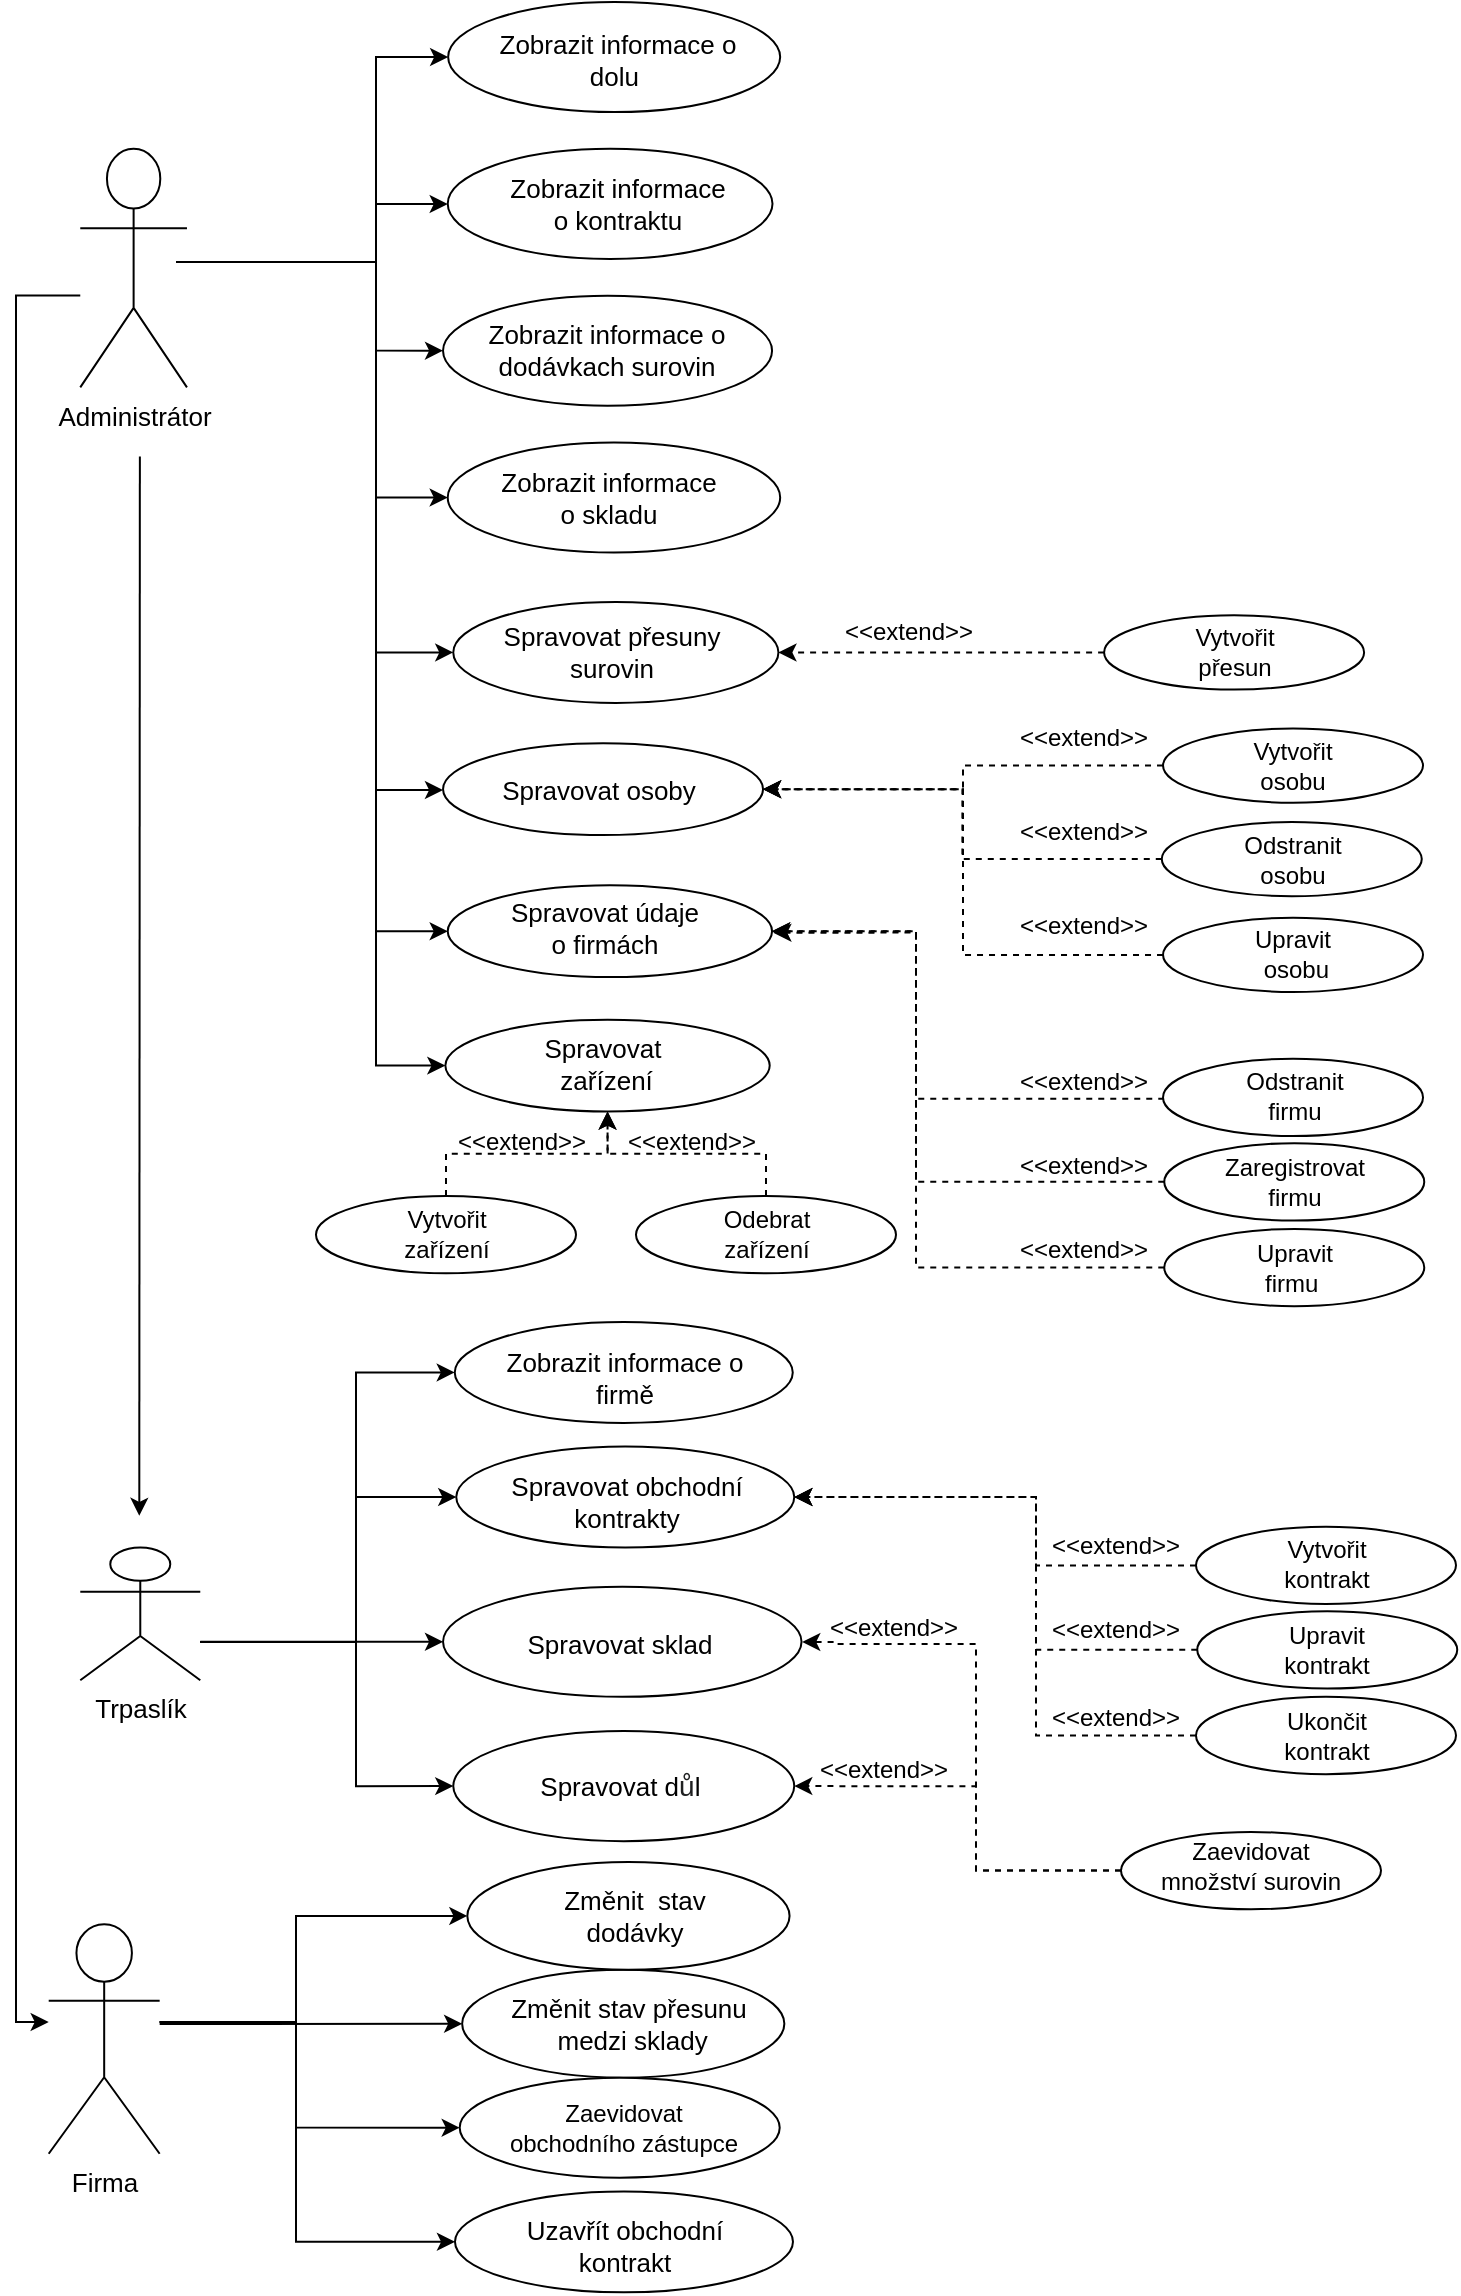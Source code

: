 <mxfile version="22.1.4" type="device">
  <diagram name="Page-1" id="uWpVd7Wth2LQbYs4K0oH">
    <mxGraphModel dx="1406" dy="953" grid="1" gridSize="10" guides="1" tooltips="1" connect="1" arrows="1" fold="1" page="1" pageScale="1" pageWidth="827" pageHeight="1169" math="0" shadow="0">
      <root>
        <mxCell id="0" />
        <mxCell id="1" parent="0" />
        <mxCell id="BMBLtEc4FXJELd8b_WvW-7" value="" style="ellipse;whiteSpace=wrap;html=1;fontSize=13;" parent="1" vertex="1">
          <mxGeometry x="276.073" y="20" width="166.014" height="55.054" as="geometry" />
        </mxCell>
        <mxCell id="BMBLtEc4FXJELd8b_WvW-35" style="edgeStyle=orthogonalEdgeStyle;rounded=0;orthogonalLoop=1;jettySize=auto;html=1;entryX=0;entryY=0.5;entryDx=0;entryDy=0;fontSize=13;" parent="1" target="BMBLtEc4FXJELd8b_WvW-7" edge="1">
          <mxGeometry relative="1" as="geometry">
            <mxPoint x="140" y="150" as="sourcePoint" />
            <Array as="points">
              <mxPoint x="144" y="150" />
              <mxPoint x="240" y="150" />
              <mxPoint x="240" y="47" />
            </Array>
          </mxGeometry>
        </mxCell>
        <mxCell id="BMBLtEc4FXJELd8b_WvW-8" value="Zobrazit informace o dolu&amp;nbsp;" style="text;html=1;strokeColor=none;fillColor=none;align=center;verticalAlign=middle;whiteSpace=wrap;rounded=0;fontSize=13;" parent="1" vertex="1">
          <mxGeometry x="299.545" y="31.47" width="121.63" height="34.409" as="geometry" />
        </mxCell>
        <mxCell id="BMBLtEc4FXJELd8b_WvW-9" value="" style="ellipse;whiteSpace=wrap;html=1;fontSize=13;" parent="1" vertex="1">
          <mxGeometry x="275.859" y="93.406" width="162.387" height="55.054" as="geometry" />
        </mxCell>
        <mxCell id="BMBLtEc4FXJELd8b_WvW-10" value="&lt;font style=&quot;font-size: 13px;&quot;&gt;Zobrazit informace o&amp;nbsp;kontraktu&lt;/font&gt;" style="text;html=1;strokeColor=none;fillColor=none;align=center;verticalAlign=middle;whiteSpace=wrap;rounded=0;fontSize=13;" parent="1" vertex="1">
          <mxGeometry x="275.859" y="105.454" width="169.855" height="30.968" as="geometry" />
        </mxCell>
        <mxCell id="BMBLtEc4FXJELd8b_WvW-36" style="edgeStyle=orthogonalEdgeStyle;rounded=0;orthogonalLoop=1;jettySize=auto;html=1;fontSize=13;" parent="1" target="BMBLtEc4FXJELd8b_WvW-10" edge="1">
          <mxGeometry relative="1" as="geometry">
            <mxPoint x="150" y="150" as="sourcePoint" />
            <mxPoint x="316.189" y="120.933" as="targetPoint" />
            <Array as="points">
              <mxPoint x="240" y="150" />
              <mxPoint x="240" y="121" />
            </Array>
          </mxGeometry>
        </mxCell>
        <mxCell id="BMBLtEc4FXJELd8b_WvW-11" value="" style="ellipse;whiteSpace=wrap;html=1;fontSize=13;" parent="1" vertex="1">
          <mxGeometry x="273.512" y="166.812" width="164.521" height="55.054" as="geometry" />
        </mxCell>
        <mxCell id="BMBLtEc4FXJELd8b_WvW-37" style="edgeStyle=orthogonalEdgeStyle;rounded=0;orthogonalLoop=1;jettySize=auto;html=1;entryX=0;entryY=0.5;entryDx=0;entryDy=0;fontSize=13;" parent="1" target="BMBLtEc4FXJELd8b_WvW-11" edge="1">
          <mxGeometry relative="1" as="geometry">
            <mxPoint x="150" y="150" as="sourcePoint" />
            <Array as="points">
              <mxPoint x="240" y="150" />
              <mxPoint x="240" y="194" />
            </Array>
          </mxGeometry>
        </mxCell>
        <mxCell id="BMBLtEc4FXJELd8b_WvW-12" value="&lt;font style=&quot;font-size: 13px;&quot;&gt;Zobrazit informace o dodávkach surovin&lt;/font&gt;" style="text;html=1;strokeColor=none;fillColor=none;align=center;verticalAlign=middle;whiteSpace=wrap;rounded=0;fontSize=13;" parent="1" vertex="1">
          <mxGeometry x="283.225" y="180.575" width="145.103" height="27.527" as="geometry" />
        </mxCell>
        <mxCell id="BMBLtEc4FXJELd8b_WvW-193" style="edgeStyle=orthogonalEdgeStyle;rounded=0;orthogonalLoop=1;jettySize=auto;html=1;entryX=0;entryY=0.5;entryDx=0;entryDy=0;" parent="1" source="BMBLtEc4FXJELd8b_WvW-13" target="BMBLtEc4FXJELd8b_WvW-23" edge="1">
          <mxGeometry relative="1" as="geometry">
            <Array as="points">
              <mxPoint x="240" y="150" />
              <mxPoint x="240" y="345" />
            </Array>
          </mxGeometry>
        </mxCell>
        <mxCell id="BMBLtEc4FXJELd8b_WvW-194" style="edgeStyle=orthogonalEdgeStyle;rounded=0;orthogonalLoop=1;jettySize=auto;html=1;entryX=0;entryY=0.5;entryDx=0;entryDy=0;" parent="1" source="BMBLtEc4FXJELd8b_WvW-13" target="BMBLtEc4FXJELd8b_WvW-56" edge="1">
          <mxGeometry relative="1" as="geometry">
            <Array as="points">
              <mxPoint x="240" y="150" />
              <mxPoint x="240" y="414" />
              <mxPoint x="273" y="414" />
            </Array>
          </mxGeometry>
        </mxCell>
        <mxCell id="BMBLtEc4FXJELd8b_WvW-198" style="edgeStyle=orthogonalEdgeStyle;rounded=0;orthogonalLoop=1;jettySize=auto;html=1;" parent="1" edge="1" target="BMBLtEc4FXJELd8b_WvW-85">
          <mxGeometry relative="1" as="geometry">
            <mxPoint x="96.66" y="1071.986" as="targetPoint" />
            <mxPoint x="92.137" y="166.808" as="sourcePoint" />
            <Array as="points">
              <mxPoint x="60" y="167" />
              <mxPoint x="60" y="1030" />
            </Array>
          </mxGeometry>
        </mxCell>
        <mxCell id="BMBLtEc4FXJELd8b_WvW-200" style="edgeStyle=orthogonalEdgeStyle;rounded=0;orthogonalLoop=1;jettySize=auto;html=1;entryX=0;entryY=0.5;entryDx=0;entryDy=0;" parent="1" source="BMBLtEc4FXJELd8b_WvW-13" target="BMBLtEc4FXJELd8b_WvW-60" edge="1">
          <mxGeometry relative="1" as="geometry">
            <Array as="points">
              <mxPoint x="240" y="150" />
              <mxPoint x="240" y="485" />
            </Array>
          </mxGeometry>
        </mxCell>
        <mxCell id="BMBLtEc4FXJELd8b_WvW-204" style="edgeStyle=orthogonalEdgeStyle;rounded=0;orthogonalLoop=1;jettySize=auto;html=1;entryX=0;entryY=0.5;entryDx=0;entryDy=0;" parent="1" source="BMBLtEc4FXJELd8b_WvW-13" target="BMBLtEc4FXJELd8b_WvW-202" edge="1">
          <mxGeometry relative="1" as="geometry">
            <Array as="points">
              <mxPoint x="240" y="150" />
              <mxPoint x="240" y="552" />
            </Array>
          </mxGeometry>
        </mxCell>
        <mxCell id="BMBLtEc4FXJELd8b_WvW-13" value="&lt;font style=&quot;font-size: 13px;&quot;&gt;Administrátor&lt;/font&gt;" style="shape=umlActor;verticalLabelPosition=bottom;verticalAlign=top;html=1;outlineConnect=0;fontSize=13;" parent="1" vertex="1">
          <mxGeometry x="92.137" y="93.403" width="53.347" height="119.285" as="geometry" />
        </mxCell>
        <mxCell id="BMBLtEc4FXJELd8b_WvW-14" value="" style="ellipse;whiteSpace=wrap;html=1;fontSize=13;" parent="1" vertex="1">
          <mxGeometry x="278.633" y="884.525" width="170.495" height="55.054" as="geometry" />
        </mxCell>
        <mxCell id="BMBLtEc4FXJELd8b_WvW-16" value="&lt;font style=&quot;font-size: 13px;&quot;&gt;Spravovat d&lt;span style=&quot;text-align: start; caret-color: rgb(32, 33, 34); color: rgb(32, 33, 34); font-family: sans-serif; font-size: 14px;&quot;&gt;ů&lt;/span&gt;l&amp;nbsp;&lt;/font&gt;" style="text;html=1;strokeColor=none;fillColor=none;align=center;verticalAlign=middle;whiteSpace=wrap;rounded=0;fontSize=13;" parent="1" vertex="1">
          <mxGeometry x="281.194" y="889.113" width="165.588" height="45.879" as="geometry" />
        </mxCell>
        <mxCell id="BMBLtEc4FXJELd8b_WvW-17" value="" style="ellipse;whiteSpace=wrap;html=1;fontSize=13;" parent="1" vertex="1">
          <mxGeometry x="275.859" y="240.218" width="166.228" height="55.054" as="geometry" />
        </mxCell>
        <mxCell id="BMBLtEc4FXJELd8b_WvW-39" style="edgeStyle=orthogonalEdgeStyle;rounded=0;orthogonalLoop=1;jettySize=auto;html=1;entryX=0;entryY=0.5;entryDx=0;entryDy=0;fontSize=13;" parent="1" target="BMBLtEc4FXJELd8b_WvW-17" edge="1">
          <mxGeometry relative="1" as="geometry">
            <mxPoint x="144" y="150" as="sourcePoint" />
            <Array as="points">
              <mxPoint x="240" y="150" />
              <mxPoint x="240" y="268" />
            </Array>
          </mxGeometry>
        </mxCell>
        <mxCell id="BMBLtEc4FXJELd8b_WvW-18" value="&lt;font style=&quot;font-size: 13px;&quot;&gt;Zobrazit informace o skladu&lt;/font&gt;" style="text;html=1;strokeColor=none;fillColor=none;align=center;verticalAlign=middle;whiteSpace=wrap;rounded=0;fontSize=13;" parent="1" vertex="1">
          <mxGeometry x="297.309" y="253.981" width="119.496" height="27.527" as="geometry" />
        </mxCell>
        <mxCell id="BMBLtEc4FXJELd8b_WvW-20" value="" style="ellipse;whiteSpace=wrap;html=1;fontSize=13;" parent="1" vertex="1">
          <mxGeometry x="280.127" y="742.301" width="169.002" height="50.467" as="geometry" />
        </mxCell>
        <mxCell id="BMBLtEc4FXJELd8b_WvW-21" value="&lt;font style=&quot;font-size: 13px;&quot;&gt;Spravovat obchodní kontrakty&lt;/font&gt;" style="text;html=1;strokeColor=none;fillColor=none;align=center;verticalAlign=middle;whiteSpace=wrap;rounded=0;fontSize=13;" parent="1" vertex="1">
          <mxGeometry x="292.93" y="756.065" width="145.103" height="27.527" as="geometry" />
        </mxCell>
        <mxCell id="BMBLtEc4FXJELd8b_WvW-23" value="" style="ellipse;whiteSpace=wrap;html=1;fontSize=13;" parent="1" vertex="1">
          <mxGeometry x="278.63" y="319.99" width="162.59" height="50.47" as="geometry" />
        </mxCell>
        <mxCell id="BMBLtEc4FXJELd8b_WvW-82" style="edgeStyle=orthogonalEdgeStyle;rounded=0;orthogonalLoop=1;jettySize=auto;html=1;entryX=0;entryY=0.5;entryDx=0;entryDy=0;fontSize=13;" parent="1" source="BMBLtEc4FXJELd8b_WvW-25" target="BMBLtEc4FXJELd8b_WvW-20" edge="1">
          <mxGeometry relative="1" as="geometry">
            <Array as="points">
              <mxPoint x="230" y="840" />
              <mxPoint x="230" y="768" />
            </Array>
          </mxGeometry>
        </mxCell>
        <mxCell id="BMBLtEc4FXJELd8b_WvW-84" style="edgeStyle=orthogonalEdgeStyle;rounded=0;orthogonalLoop=1;jettySize=auto;html=1;entryX=0;entryY=0.5;entryDx=0;entryDy=0;fontSize=13;" parent="1" source="BMBLtEc4FXJELd8b_WvW-25" target="BMBLtEc4FXJELd8b_WvW-14" edge="1">
          <mxGeometry relative="1" as="geometry">
            <Array as="points">
              <mxPoint x="230" y="840" />
              <mxPoint x="230" y="912" />
            </Array>
          </mxGeometry>
        </mxCell>
        <mxCell id="yK8Pryvmi6HRYytS6vif-6" style="edgeStyle=orthogonalEdgeStyle;rounded=0;orthogonalLoop=1;jettySize=auto;html=1;entryX=0;entryY=0.5;entryDx=0;entryDy=0;" edge="1" parent="1" source="BMBLtEc4FXJELd8b_WvW-25" target="yK8Pryvmi6HRYytS6vif-4">
          <mxGeometry relative="1" as="geometry">
            <Array as="points">
              <mxPoint x="230" y="840" />
              <mxPoint x="230" y="705" />
            </Array>
          </mxGeometry>
        </mxCell>
        <mxCell id="BMBLtEc4FXJELd8b_WvW-25" value="&lt;font style=&quot;font-size: 13px;&quot;&gt;Trpaslík&lt;/font&gt;" style="shape=umlActor;verticalLabelPosition=bottom;verticalAlign=top;html=1;outlineConnect=0;fontSize=13;" parent="1" vertex="1">
          <mxGeometry x="92.14" y="792.77" width="60" height="66.38" as="geometry" />
        </mxCell>
        <mxCell id="BMBLtEc4FXJELd8b_WvW-28" value="" style="ellipse;whiteSpace=wrap;html=1;fontSize=13;" parent="1" vertex="1">
          <mxGeometry x="273.516" y="812.373" width="179.244" height="55.054" as="geometry" />
        </mxCell>
        <mxCell id="BMBLtEc4FXJELd8b_WvW-83" style="edgeStyle=orthogonalEdgeStyle;rounded=0;orthogonalLoop=1;jettySize=auto;html=1;entryX=0;entryY=0.5;entryDx=0;entryDy=0;fontSize=13;" parent="1" source="BMBLtEc4FXJELd8b_WvW-25" target="BMBLtEc4FXJELd8b_WvW-28" edge="1">
          <mxGeometry relative="1" as="geometry">
            <Array as="points">
              <mxPoint x="209" y="840" />
            </Array>
          </mxGeometry>
        </mxCell>
        <mxCell id="BMBLtEc4FXJELd8b_WvW-29" value="&lt;font style=&quot;font-size: 13px;&quot;&gt;Spravovat sklad&lt;/font&gt;" style="text;html=1;strokeColor=none;fillColor=none;align=center;verticalAlign=middle;whiteSpace=wrap;rounded=0;fontSize=13;" parent="1" vertex="1">
          <mxGeometry x="276.91" y="818" width="169.87" height="45.88" as="geometry" />
        </mxCell>
        <mxCell id="BMBLtEc4FXJELd8b_WvW-24" value="&lt;font style=&quot;font-size: 13px;&quot;&gt;Spravovat přesuny surovin&lt;/font&gt;" style="text;html=1;strokeColor=none;fillColor=none;align=center;verticalAlign=middle;whiteSpace=wrap;rounded=0;fontSize=13;" parent="1" vertex="1">
          <mxGeometry x="300.07" y="338.23" width="116.08" height="13.97" as="geometry" />
        </mxCell>
        <mxCell id="BMBLtEc4FXJELd8b_WvW-56" value="" style="ellipse;whiteSpace=wrap;html=1;fontSize=13;" parent="1" vertex="1">
          <mxGeometry x="273.52" y="390.66" width="160" height="45.88" as="geometry" />
        </mxCell>
        <mxCell id="BMBLtEc4FXJELd8b_WvW-57" value="&lt;font style=&quot;font-size: 13px;&quot;&gt;Spravovat osoby&lt;/font&gt;" style="text;html=1;strokeColor=none;fillColor=none;align=center;verticalAlign=middle;whiteSpace=wrap;rounded=0;fontSize=13;" parent="1" vertex="1">
          <mxGeometry x="294.994" y="399.832" width="112.984" height="27.527" as="geometry" />
        </mxCell>
        <mxCell id="BMBLtEc4FXJELd8b_WvW-60" value="" style="ellipse;whiteSpace=wrap;html=1;fontSize=13;" parent="1" vertex="1">
          <mxGeometry x="275.861" y="461.682" width="162.173" height="45.879" as="geometry" />
        </mxCell>
        <mxCell id="BMBLtEc4FXJELd8b_WvW-61" value="&lt;font style=&quot;font-size: 13px;&quot;&gt;Spravovat údaje o firmách&lt;/font&gt;" style="text;html=1;strokeColor=none;fillColor=none;align=center;verticalAlign=middle;whiteSpace=wrap;rounded=0;fontSize=13;" parent="1" vertex="1">
          <mxGeometry x="303.379" y="469.711" width="103.074" height="27.527" as="geometry" />
        </mxCell>
        <mxCell id="yK8Pryvmi6HRYytS6vif-3" style="edgeStyle=orthogonalEdgeStyle;rounded=0;orthogonalLoop=1;jettySize=auto;html=1;entryX=0;entryY=0.5;entryDx=0;entryDy=0;" edge="1" parent="1" source="BMBLtEc4FXJELd8b_WvW-85" target="yK8Pryvmi6HRYytS6vif-1">
          <mxGeometry relative="1" as="geometry">
            <Array as="points">
              <mxPoint x="200" y="1030" />
              <mxPoint x="200" y="977" />
            </Array>
          </mxGeometry>
        </mxCell>
        <mxCell id="yK8Pryvmi6HRYytS6vif-9" style="edgeStyle=orthogonalEdgeStyle;rounded=0;orthogonalLoop=1;jettySize=auto;html=1;entryX=0;entryY=0.5;entryDx=0;entryDy=0;" edge="1" parent="1" source="BMBLtEc4FXJELd8b_WvW-85" target="yK8Pryvmi6HRYytS6vif-7">
          <mxGeometry relative="1" as="geometry">
            <Array as="points">
              <mxPoint x="200" y="1030" />
              <mxPoint x="200" y="1140" />
            </Array>
          </mxGeometry>
        </mxCell>
        <mxCell id="BMBLtEc4FXJELd8b_WvW-85" value="&lt;font style=&quot;font-size: 13px;&quot;&gt;Firma&lt;/font&gt;" style="shape=umlActor;verticalLabelPosition=bottom;verticalAlign=top;html=1;outlineConnect=0;fontSize=13;" parent="1" vertex="1">
          <mxGeometry x="76.35" y="981.163" width="55.48" height="114.697" as="geometry" />
        </mxCell>
        <mxCell id="BMBLtEc4FXJELd8b_WvW-87" value="" style="ellipse;whiteSpace=wrap;html=1;fontSize=13;" parent="1" vertex="1">
          <mxGeometry x="283.073" y="1003.913" width="161.106" height="53.907" as="geometry" />
        </mxCell>
        <mxCell id="BMBLtEc4FXJELd8b_WvW-88" value="&lt;font style=&quot;font-size: 13px;&quot;&gt;Změnit stav přesunu &amp;nbsp;medzi sklady&lt;/font&gt;" style="text;html=1;strokeColor=none;fillColor=none;align=center;verticalAlign=middle;whiteSpace=wrap;rounded=0;fontSize=13;" parent="1" vertex="1">
          <mxGeometry x="305.93" y="1017.11" width="120.59" height="27.53" as="geometry" />
        </mxCell>
        <mxCell id="BMBLtEc4FXJELd8b_WvW-89" style="edgeStyle=orthogonalEdgeStyle;rounded=0;orthogonalLoop=1;jettySize=auto;html=1;entryX=0;entryY=0.5;entryDx=0;entryDy=0;fontSize=13;" parent="1" source="BMBLtEc4FXJELd8b_WvW-85" target="BMBLtEc4FXJELd8b_WvW-87" edge="1">
          <mxGeometry relative="1" as="geometry">
            <Array as="points">
              <mxPoint x="170" y="1031" />
              <mxPoint x="170" y="1031" />
            </Array>
          </mxGeometry>
        </mxCell>
        <mxCell id="BMBLtEc4FXJELd8b_WvW-98" value="" style="ellipse;whiteSpace=wrap;html=1;" parent="1" vertex="1">
          <mxGeometry x="281.85" y="1057.82" width="160" height="50" as="geometry" />
        </mxCell>
        <mxCell id="BMBLtEc4FXJELd8b_WvW-100" style="edgeStyle=orthogonalEdgeStyle;rounded=0;orthogonalLoop=1;jettySize=auto;html=1;entryX=0;entryY=0.5;entryDx=0;entryDy=0;" parent="1" source="BMBLtEc4FXJELd8b_WvW-85" target="BMBLtEc4FXJELd8b_WvW-98" edge="1">
          <mxGeometry relative="1" as="geometry">
            <Array as="points">
              <mxPoint x="200" y="1030" />
              <mxPoint x="200" y="1083" />
            </Array>
          </mxGeometry>
        </mxCell>
        <mxCell id="BMBLtEc4FXJELd8b_WvW-99" value="Zaevidovat obchodního zástupce" style="text;html=1;strokeColor=none;fillColor=none;align=center;verticalAlign=middle;whiteSpace=wrap;rounded=0;" parent="1" vertex="1">
          <mxGeometry x="301.21" y="1067.82" width="125.87" height="30" as="geometry" />
        </mxCell>
        <mxCell id="BMBLtEc4FXJELd8b_WvW-133" style="edgeStyle=orthogonalEdgeStyle;rounded=0;orthogonalLoop=1;jettySize=auto;html=1;entryX=1;entryY=0.5;entryDx=0;entryDy=0;dashed=1;" parent="1" source="BMBLtEc4FXJELd8b_WvW-108" target="BMBLtEc4FXJELd8b_WvW-60" edge="1">
          <mxGeometry relative="1" as="geometry">
            <Array as="points">
              <mxPoint x="510" y="610" />
              <mxPoint x="510" y="485" />
            </Array>
          </mxGeometry>
        </mxCell>
        <mxCell id="BMBLtEc4FXJELd8b_WvW-108" value="" style="ellipse;whiteSpace=wrap;html=1;" parent="1" vertex="1">
          <mxGeometry x="634.13" y="590.631" width="130" height="38.64" as="geometry" />
        </mxCell>
        <mxCell id="BMBLtEc4FXJELd8b_WvW-109" value="Zaregistrovat firmu" style="text;html=1;strokeColor=none;fillColor=none;align=center;verticalAlign=middle;whiteSpace=wrap;rounded=0;" parent="1" vertex="1">
          <mxGeometry x="666.63" y="597.185" width="65" height="25.533" as="geometry" />
        </mxCell>
        <mxCell id="BMBLtEc4FXJELd8b_WvW-134" style="edgeStyle=orthogonalEdgeStyle;rounded=0;orthogonalLoop=1;jettySize=auto;html=1;entryX=1;entryY=0.5;entryDx=0;entryDy=0;dashed=1;" parent="1" source="BMBLtEc4FXJELd8b_WvW-110" target="BMBLtEc4FXJELd8b_WvW-60" edge="1">
          <mxGeometry relative="1" as="geometry">
            <Array as="points">
              <mxPoint x="510" y="653" />
              <mxPoint x="510" y="485" />
            </Array>
          </mxGeometry>
        </mxCell>
        <mxCell id="BMBLtEc4FXJELd8b_WvW-110" value="" style="ellipse;whiteSpace=wrap;html=1;" parent="1" vertex="1">
          <mxGeometry x="634.13" y="633.45" width="130" height="38.64" as="geometry" />
        </mxCell>
        <mxCell id="BMBLtEc4FXJELd8b_WvW-111" value="Upravit firmu&amp;nbsp;" style="text;html=1;strokeColor=none;fillColor=none;align=center;verticalAlign=middle;whiteSpace=wrap;rounded=0;" parent="1" vertex="1">
          <mxGeometry x="674.755" y="640.008" width="48.75" height="25.533" as="geometry" />
        </mxCell>
        <mxCell id="BMBLtEc4FXJELd8b_WvW-132" style="edgeStyle=orthogonalEdgeStyle;rounded=0;orthogonalLoop=1;jettySize=auto;html=1;entryX=1;entryY=0.5;entryDx=0;entryDy=0;dashed=1;" parent="1" edge="1">
          <mxGeometry relative="1" as="geometry">
            <mxPoint x="634.13" y="568.387" as="sourcePoint" />
            <mxPoint x="438.655" y="485.342" as="targetPoint" />
            <Array as="points">
              <mxPoint x="510" y="568" />
              <mxPoint x="510" y="485" />
            </Array>
          </mxGeometry>
        </mxCell>
        <mxCell id="BMBLtEc4FXJELd8b_WvW-116" value="" style="ellipse;whiteSpace=wrap;html=1;" parent="1" vertex="1">
          <mxGeometry x="633.51" y="548.371" width="130" height="38.64" as="geometry" />
        </mxCell>
        <mxCell id="BMBLtEc4FXJELd8b_WvW-117" value="Odstranit firmu" style="text;html=1;strokeColor=none;fillColor=none;align=center;verticalAlign=middle;whiteSpace=wrap;rounded=0;" parent="1" vertex="1">
          <mxGeometry x="674.755" y="554.951" width="48.75" height="23.184" as="geometry" />
        </mxCell>
        <mxCell id="BMBLtEc4FXJELd8b_WvW-126" style="edgeStyle=orthogonalEdgeStyle;rounded=0;orthogonalLoop=1;jettySize=auto;html=1;entryX=1;entryY=0.5;entryDx=0;entryDy=0;dashed=1;" parent="1" source="BMBLtEc4FXJELd8b_WvW-96" target="BMBLtEc4FXJELd8b_WvW-56" edge="1">
          <mxGeometry relative="1" as="geometry" />
        </mxCell>
        <mxCell id="BMBLtEc4FXJELd8b_WvW-96" value="" style="ellipse;whiteSpace=wrap;html=1;" parent="1" vertex="1">
          <mxGeometry x="632.89" y="430.006" width="130" height="37.097" as="geometry" />
        </mxCell>
        <mxCell id="BMBLtEc4FXJELd8b_WvW-97" value="Odstranit osobu" style="text;html=1;strokeColor=none;fillColor=none;align=center;verticalAlign=middle;whiteSpace=wrap;rounded=0;" parent="1" vertex="1">
          <mxGeometry x="673.515" y="437.426" width="48.75" height="22.258" as="geometry" />
        </mxCell>
        <mxCell id="BMBLtEc4FXJELd8b_WvW-125" style="edgeStyle=orthogonalEdgeStyle;rounded=0;orthogonalLoop=1;jettySize=auto;html=1;entryX=1;entryY=0.5;entryDx=0;entryDy=0;dashed=1;" parent="1" source="BMBLtEc4FXJELd8b_WvW-103" target="BMBLtEc4FXJELd8b_WvW-56" edge="1">
          <mxGeometry relative="1" as="geometry" />
        </mxCell>
        <mxCell id="BMBLtEc4FXJELd8b_WvW-103" value="" style="ellipse;whiteSpace=wrap;html=1;" parent="1" vertex="1">
          <mxGeometry x="633.51" y="477.883" width="130" height="37.097" as="geometry" />
        </mxCell>
        <mxCell id="BMBLtEc4FXJELd8b_WvW-104" value="Upravit &amp;nbsp;osobu" style="text;html=1;strokeColor=none;fillColor=none;align=center;verticalAlign=middle;whiteSpace=wrap;rounded=0;" parent="1" vertex="1">
          <mxGeometry x="674.135" y="485.302" width="48.75" height="22.258" as="geometry" />
        </mxCell>
        <mxCell id="BMBLtEc4FXJELd8b_WvW-128" style="edgeStyle=orthogonalEdgeStyle;rounded=0;orthogonalLoop=1;jettySize=auto;html=1;entryX=1;entryY=0.5;entryDx=0;entryDy=0;dashed=1;" parent="1" source="BMBLtEc4FXJELd8b_WvW-105" target="BMBLtEc4FXJELd8b_WvW-56" edge="1">
          <mxGeometry relative="1" as="geometry" />
        </mxCell>
        <mxCell id="BMBLtEc4FXJELd8b_WvW-105" value="" style="ellipse;whiteSpace=wrap;html=1;" parent="1" vertex="1">
          <mxGeometry x="633.51" y="383.24" width="130" height="37.097" as="geometry" />
        </mxCell>
        <mxCell id="BMBLtEc4FXJELd8b_WvW-106" value="Vytvořit osobu" style="text;html=1;strokeColor=none;fillColor=none;align=center;verticalAlign=middle;whiteSpace=wrap;rounded=0;" parent="1" vertex="1">
          <mxGeometry x="674.135" y="390.659" width="48.75" height="22.258" as="geometry" />
        </mxCell>
        <mxCell id="BMBLtEc4FXJELd8b_WvW-129" value="&amp;lt;&amp;lt;extend&amp;gt;&amp;gt;" style="text;html=1;strokeColor=none;fillColor=none;align=center;verticalAlign=middle;whiteSpace=wrap;rounded=0;" parent="1" vertex="1">
          <mxGeometry x="563.51" y="467.1" width="60" height="30" as="geometry" />
        </mxCell>
        <mxCell id="BMBLtEc4FXJELd8b_WvW-130" value="&amp;lt;&amp;lt;extend&amp;gt;&amp;gt;" style="text;html=1;strokeColor=none;fillColor=none;align=center;verticalAlign=middle;whiteSpace=wrap;rounded=0;" parent="1" vertex="1">
          <mxGeometry x="563.51" y="420.34" width="60" height="30" as="geometry" />
        </mxCell>
        <mxCell id="BMBLtEc4FXJELd8b_WvW-131" value="&amp;lt;&amp;lt;extend&amp;gt;&amp;gt;" style="text;html=1;strokeColor=none;fillColor=none;align=center;verticalAlign=middle;whiteSpace=wrap;rounded=0;" parent="1" vertex="1">
          <mxGeometry x="563.51" y="373.24" width="60" height="30" as="geometry" />
        </mxCell>
        <mxCell id="BMBLtEc4FXJELd8b_WvW-135" value="&amp;lt;&amp;lt;extend&amp;gt;&amp;gt;" style="text;html=1;strokeColor=none;fillColor=none;align=center;verticalAlign=middle;whiteSpace=wrap;rounded=0;" parent="1" vertex="1">
          <mxGeometry x="564.13" y="544.75" width="60" height="30" as="geometry" />
        </mxCell>
        <mxCell id="BMBLtEc4FXJELd8b_WvW-136" value="&amp;lt;&amp;lt;extend&amp;gt;&amp;gt;" style="text;html=1;strokeColor=none;fillColor=none;align=center;verticalAlign=middle;whiteSpace=wrap;rounded=0;" parent="1" vertex="1">
          <mxGeometry x="564.13" y="587.01" width="60" height="30" as="geometry" />
        </mxCell>
        <mxCell id="BMBLtEc4FXJELd8b_WvW-137" value="&amp;lt;&amp;lt;extend&amp;gt;&amp;gt;" style="text;html=1;strokeColor=none;fillColor=none;align=center;verticalAlign=middle;whiteSpace=wrap;rounded=0;" parent="1" vertex="1">
          <mxGeometry x="564.13" y="629.27" width="60" height="30" as="geometry" />
        </mxCell>
        <mxCell id="BMBLtEc4FXJELd8b_WvW-190" style="edgeStyle=orthogonalEdgeStyle;rounded=0;orthogonalLoop=1;jettySize=auto;html=1;entryX=1;entryY=0.5;entryDx=0;entryDy=0;dashed=1;" parent="1" source="BMBLtEc4FXJELd8b_WvW-151" target="BMBLtEc4FXJELd8b_WvW-23" edge="1">
          <mxGeometry relative="1" as="geometry" />
        </mxCell>
        <mxCell id="BMBLtEc4FXJELd8b_WvW-151" value="" style="ellipse;whiteSpace=wrap;html=1;" parent="1" vertex="1">
          <mxGeometry x="604.05" y="326.68" width="130" height="37.097" as="geometry" />
        </mxCell>
        <mxCell id="BMBLtEc4FXJELd8b_WvW-152" value="Vytvořit přesun" style="text;html=1;strokeColor=none;fillColor=none;align=center;verticalAlign=middle;whiteSpace=wrap;rounded=0;" parent="1" vertex="1">
          <mxGeometry x="644.675" y="334.099" width="48.75" height="22.258" as="geometry" />
        </mxCell>
        <mxCell id="BMBLtEc4FXJELd8b_WvW-154" value="&amp;lt;&amp;lt;extend&amp;gt;&amp;gt;" style="text;html=1;align=center;verticalAlign=middle;resizable=0;points=[];autosize=1;strokeColor=none;fillColor=none;" parent="1" vertex="1">
          <mxGeometry x="460.8" y="320" width="90" height="30" as="geometry" />
        </mxCell>
        <mxCell id="BMBLtEc4FXJELd8b_WvW-184" style="edgeStyle=orthogonalEdgeStyle;rounded=0;orthogonalLoop=1;jettySize=auto;html=1;entryX=1;entryY=0.5;entryDx=0;entryDy=0;dashed=1;" parent="1" source="BMBLtEc4FXJELd8b_WvW-155" target="BMBLtEc4FXJELd8b_WvW-20" edge="1">
          <mxGeometry relative="1" as="geometry">
            <Array as="points">
              <mxPoint x="570" y="844" />
              <mxPoint x="570" y="768" />
            </Array>
          </mxGeometry>
        </mxCell>
        <mxCell id="BMBLtEc4FXJELd8b_WvW-155" value="" style="ellipse;whiteSpace=wrap;html=1;" parent="1" vertex="1">
          <mxGeometry x="650.62" y="824.611" width="130" height="38.64" as="geometry" />
        </mxCell>
        <mxCell id="BMBLtEc4FXJELd8b_WvW-156" value="Upravit kontrakt" style="text;html=1;strokeColor=none;fillColor=none;align=center;verticalAlign=middle;whiteSpace=wrap;rounded=0;" parent="1" vertex="1">
          <mxGeometry x="683.12" y="831.165" width="65" height="25.533" as="geometry" />
        </mxCell>
        <mxCell id="BMBLtEc4FXJELd8b_WvW-163" style="edgeStyle=orthogonalEdgeStyle;rounded=0;orthogonalLoop=1;jettySize=auto;html=1;entryX=1;entryY=0.5;entryDx=0;entryDy=0;dashed=1;" parent="1" source="BMBLtEc4FXJELd8b_WvW-157" target="BMBLtEc4FXJELd8b_WvW-20" edge="1">
          <mxGeometry relative="1" as="geometry">
            <Array as="points">
              <mxPoint x="570" y="887" />
              <mxPoint x="570" y="768" />
            </Array>
          </mxGeometry>
        </mxCell>
        <mxCell id="BMBLtEc4FXJELd8b_WvW-157" value="" style="ellipse;whiteSpace=wrap;html=1;" parent="1" vertex="1">
          <mxGeometry x="650" y="867.43" width="130" height="38.64" as="geometry" />
        </mxCell>
        <mxCell id="BMBLtEc4FXJELd8b_WvW-158" value="Ukončit kontrakt" style="text;html=1;strokeColor=none;fillColor=none;align=center;verticalAlign=middle;whiteSpace=wrap;rounded=0;" parent="1" vertex="1">
          <mxGeometry x="691.245" y="873.988" width="48.75" height="25.533" as="geometry" />
        </mxCell>
        <mxCell id="BMBLtEc4FXJELd8b_WvW-171" style="edgeStyle=orthogonalEdgeStyle;rounded=0;orthogonalLoop=1;jettySize=auto;html=1;entryX=1;entryY=0.5;entryDx=0;entryDy=0;dashed=1;" parent="1" source="BMBLtEc4FXJELd8b_WvW-159" target="BMBLtEc4FXJELd8b_WvW-20" edge="1">
          <mxGeometry relative="1" as="geometry">
            <Array as="points">
              <mxPoint x="570" y="802" />
              <mxPoint x="570" y="768" />
            </Array>
          </mxGeometry>
        </mxCell>
        <mxCell id="BMBLtEc4FXJELd8b_WvW-159" value="" style="ellipse;whiteSpace=wrap;html=1;" parent="1" vertex="1">
          <mxGeometry x="650" y="782.351" width="130" height="38.64" as="geometry" />
        </mxCell>
        <mxCell id="BMBLtEc4FXJELd8b_WvW-160" value="Vytvořit kontrakt" style="text;html=1;strokeColor=none;fillColor=none;align=center;verticalAlign=middle;whiteSpace=wrap;rounded=0;" parent="1" vertex="1">
          <mxGeometry x="691.245" y="788.931" width="48.75" height="23.184" as="geometry" />
        </mxCell>
        <mxCell id="BMBLtEc4FXJELd8b_WvW-167" value="&amp;lt;&amp;lt;extend&amp;gt;&amp;gt;" style="text;html=1;strokeColor=none;fillColor=none;align=center;verticalAlign=middle;whiteSpace=wrap;rounded=0;" parent="1" vertex="1">
          <mxGeometry x="580" y="819.05" width="60" height="30" as="geometry" />
        </mxCell>
        <mxCell id="BMBLtEc4FXJELd8b_WvW-168" value="&amp;lt;&amp;lt;extend&amp;gt;&amp;gt;" style="text;html=1;strokeColor=none;fillColor=none;align=center;verticalAlign=middle;whiteSpace=wrap;rounded=0;" parent="1" vertex="1">
          <mxGeometry x="580" y="863.25" width="60" height="30" as="geometry" />
        </mxCell>
        <mxCell id="BMBLtEc4FXJELd8b_WvW-166" value="&amp;lt;&amp;lt;extend&amp;gt;&amp;gt;" style="text;html=1;strokeColor=none;fillColor=none;align=center;verticalAlign=middle;whiteSpace=wrap;rounded=0;" parent="1" vertex="1">
          <mxGeometry x="580" y="782.35" width="60" height="18.7" as="geometry" />
        </mxCell>
        <mxCell id="BMBLtEc4FXJELd8b_WvW-179" style="edgeStyle=orthogonalEdgeStyle;rounded=0;orthogonalLoop=1;jettySize=auto;html=1;entryX=1;entryY=0.5;entryDx=0;entryDy=0;dashed=1;" parent="1" source="BMBLtEc4FXJELd8b_WvW-172" target="BMBLtEc4FXJELd8b_WvW-14" edge="1">
          <mxGeometry relative="1" as="geometry">
            <Array as="points">
              <mxPoint x="540" y="954" />
              <mxPoint x="540" y="912" />
            </Array>
          </mxGeometry>
        </mxCell>
        <mxCell id="BMBLtEc4FXJELd8b_WvW-185" style="edgeStyle=orthogonalEdgeStyle;rounded=0;orthogonalLoop=1;jettySize=auto;html=1;dashed=1;entryX=1.002;entryY=0.501;entryDx=0;entryDy=0;entryPerimeter=0;" parent="1" source="BMBLtEc4FXJELd8b_WvW-172" target="BMBLtEc4FXJELd8b_WvW-28" edge="1">
          <mxGeometry relative="1" as="geometry">
            <mxPoint x="460" y="840" as="targetPoint" />
            <Array as="points">
              <mxPoint x="540" y="954" />
              <mxPoint x="540" y="841" />
              <mxPoint x="470" y="841" />
            </Array>
          </mxGeometry>
        </mxCell>
        <mxCell id="BMBLtEc4FXJELd8b_WvW-172" value="" style="ellipse;whiteSpace=wrap;html=1;" parent="1" vertex="1">
          <mxGeometry x="612.5" y="934.991" width="130" height="38.64" as="geometry" />
        </mxCell>
        <mxCell id="BMBLtEc4FXJELd8b_WvW-173" value="Zaevidovat množství surovin" style="text;html=1;strokeColor=none;fillColor=none;align=center;verticalAlign=middle;whiteSpace=wrap;rounded=0;" parent="1" vertex="1">
          <mxGeometry x="625" y="939.58" width="105" height="25.53" as="geometry" />
        </mxCell>
        <mxCell id="BMBLtEc4FXJELd8b_WvW-180" value="&amp;lt;&amp;lt;extend&amp;gt;&amp;gt;" style="text;html=1;strokeColor=none;fillColor=none;align=center;verticalAlign=middle;whiteSpace=wrap;rounded=0;" parent="1" vertex="1">
          <mxGeometry x="464" y="889.11" width="60" height="30" as="geometry" />
        </mxCell>
        <mxCell id="BMBLtEc4FXJELd8b_WvW-181" value="&amp;lt;&amp;lt;extend&amp;gt;&amp;gt;" style="text;html=1;strokeColor=none;fillColor=none;align=center;verticalAlign=middle;whiteSpace=wrap;rounded=0;" parent="1" vertex="1">
          <mxGeometry x="469.25" y="818.0" width="60" height="30" as="geometry" />
        </mxCell>
        <mxCell id="BMBLtEc4FXJELd8b_WvW-197" value="" style="endArrow=classic;html=1;rounded=0;" parent="1" edge="1">
          <mxGeometry width="50" height="50" relative="1" as="geometry">
            <mxPoint x="121.93" y="247.27" as="sourcePoint" />
            <mxPoint x="121.64" y="776.92" as="targetPoint" />
          </mxGeometry>
        </mxCell>
        <mxCell id="BMBLtEc4FXJELd8b_WvW-202" value="" style="ellipse;whiteSpace=wrap;html=1;fontSize=13;" parent="1" vertex="1">
          <mxGeometry x="274.681" y="528.872" width="162.173" height="45.879" as="geometry" />
        </mxCell>
        <mxCell id="BMBLtEc4FXJELd8b_WvW-203" value="Spravovat &amp;nbsp;zařízení" style="text;html=1;strokeColor=none;fillColor=none;align=center;verticalAlign=middle;whiteSpace=wrap;rounded=0;fontSize=13;" parent="1" vertex="1">
          <mxGeometry x="302.199" y="536.901" width="103.074" height="27.527" as="geometry" />
        </mxCell>
        <mxCell id="BMBLtEc4FXJELd8b_WvW-213" style="edgeStyle=orthogonalEdgeStyle;rounded=0;orthogonalLoop=1;jettySize=auto;html=1;entryX=0.5;entryY=1;entryDx=0;entryDy=0;dashed=1;" parent="1" source="BMBLtEc4FXJELd8b_WvW-208" target="BMBLtEc4FXJELd8b_WvW-202" edge="1">
          <mxGeometry relative="1" as="geometry" />
        </mxCell>
        <mxCell id="BMBLtEc4FXJELd8b_WvW-208" value="" style="ellipse;whiteSpace=wrap;html=1;" parent="1" vertex="1">
          <mxGeometry x="370" y="617.01" width="130" height="38.64" as="geometry" />
        </mxCell>
        <mxCell id="BMBLtEc4FXJELd8b_WvW-209" value="Odebrat zařízení" style="text;html=1;strokeColor=none;fillColor=none;align=center;verticalAlign=middle;whiteSpace=wrap;rounded=0;" parent="1" vertex="1">
          <mxGeometry x="410.625" y="623.568" width="48.75" height="25.533" as="geometry" />
        </mxCell>
        <mxCell id="BMBLtEc4FXJELd8b_WvW-212" style="edgeStyle=orthogonalEdgeStyle;rounded=0;orthogonalLoop=1;jettySize=auto;html=1;entryX=0.5;entryY=1;entryDx=0;entryDy=0;dashed=1;" parent="1" source="BMBLtEc4FXJELd8b_WvW-210" target="BMBLtEc4FXJELd8b_WvW-202" edge="1">
          <mxGeometry relative="1" as="geometry" />
        </mxCell>
        <mxCell id="BMBLtEc4FXJELd8b_WvW-210" value="" style="ellipse;whiteSpace=wrap;html=1;" parent="1" vertex="1">
          <mxGeometry x="210.0" y="617.01" width="130" height="38.64" as="geometry" />
        </mxCell>
        <mxCell id="BMBLtEc4FXJELd8b_WvW-211" value="Vytvořit zařízení" style="text;html=1;strokeColor=none;fillColor=none;align=center;verticalAlign=middle;whiteSpace=wrap;rounded=0;" parent="1" vertex="1">
          <mxGeometry x="250.625" y="623.568" width="48.75" height="25.533" as="geometry" />
        </mxCell>
        <mxCell id="BMBLtEc4FXJELd8b_WvW-214" value="&amp;lt;&amp;lt;extend&amp;gt;&amp;gt;" style="text;html=1;strokeColor=none;fillColor=none;align=center;verticalAlign=middle;whiteSpace=wrap;rounded=0;" parent="1" vertex="1">
          <mxGeometry x="368.33" y="574.75" width="60" height="30" as="geometry" />
        </mxCell>
        <mxCell id="BMBLtEc4FXJELd8b_WvW-215" value="&amp;lt;&amp;lt;extend&amp;gt;&amp;gt;" style="text;html=1;strokeColor=none;fillColor=none;align=center;verticalAlign=middle;whiteSpace=wrap;rounded=0;" parent="1" vertex="1">
          <mxGeometry x="283.23" y="574.75" width="60" height="30" as="geometry" />
        </mxCell>
        <mxCell id="yK8Pryvmi6HRYytS6vif-1" value="" style="ellipse;whiteSpace=wrap;html=1;fontSize=13;" vertex="1" parent="1">
          <mxGeometry x="285.673" y="950.003" width="161.106" height="53.907" as="geometry" />
        </mxCell>
        <mxCell id="yK8Pryvmi6HRYytS6vif-2" value="&lt;font style=&quot;font-size: 13px;&quot;&gt;Změnit &amp;nbsp;stav dodávky&lt;/font&gt;" style="text;html=1;strokeColor=none;fillColor=none;align=center;verticalAlign=middle;whiteSpace=wrap;rounded=0;fontSize=13;" vertex="1" parent="1">
          <mxGeometry x="308.53" y="963.2" width="120.59" height="27.53" as="geometry" />
        </mxCell>
        <mxCell id="yK8Pryvmi6HRYytS6vif-4" value="" style="ellipse;whiteSpace=wrap;html=1;fontSize=13;" vertex="1" parent="1">
          <mxGeometry x="279.377" y="680.001" width="169.002" height="50.467" as="geometry" />
        </mxCell>
        <mxCell id="yK8Pryvmi6HRYytS6vif-5" value="&lt;font style=&quot;font-size: 13px;&quot;&gt;Zobrazit informace o firmě&lt;/font&gt;" style="text;html=1;strokeColor=none;fillColor=none;align=center;verticalAlign=middle;whiteSpace=wrap;rounded=0;fontSize=13;" vertex="1" parent="1">
          <mxGeometry x="292.18" y="693.765" width="145.103" height="27.527" as="geometry" />
        </mxCell>
        <mxCell id="yK8Pryvmi6HRYytS6vif-7" value="" style="ellipse;whiteSpace=wrap;html=1;fontSize=13;" vertex="1" parent="1">
          <mxGeometry x="279.487" y="1114.701" width="169.002" height="50.467" as="geometry" />
        </mxCell>
        <mxCell id="yK8Pryvmi6HRYytS6vif-8" value="&lt;font style=&quot;font-size: 13px;&quot;&gt;Uzavřít obchodní kontrakt&lt;/font&gt;" style="text;html=1;strokeColor=none;fillColor=none;align=center;verticalAlign=middle;whiteSpace=wrap;rounded=0;fontSize=13;" vertex="1" parent="1">
          <mxGeometry x="292.29" y="1128.465" width="145.103" height="27.527" as="geometry" />
        </mxCell>
      </root>
    </mxGraphModel>
  </diagram>
</mxfile>
